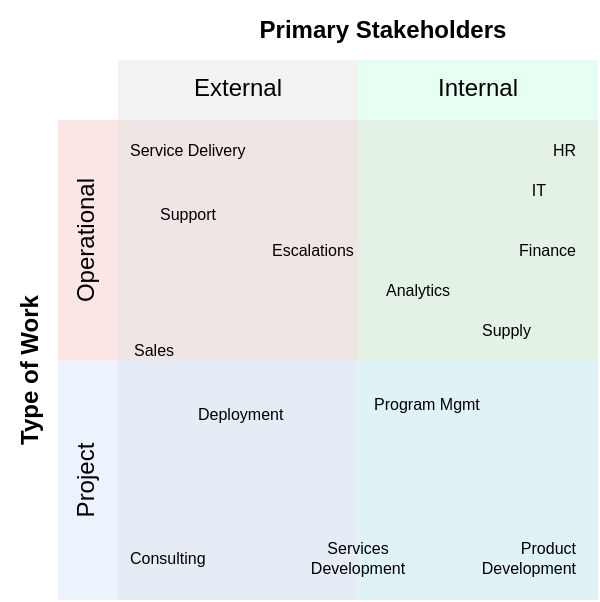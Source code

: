 <mxfile>
    <diagram id="bMn5LnBlrWfigoAngKUD" name="Page-1">
        <mxGraphModel dx="951" dy="660" grid="0" gridSize="10" guides="1" tooltips="1" connect="1" arrows="1" fold="1" page="1" pageScale="1" pageWidth="850" pageHeight="1100" math="0" shadow="0">
            <root>
                <mxCell id="0"/>
                <mxCell id="1" parent="0"/>
                <mxCell id="15" value="" style="group" parent="1" vertex="1" connectable="0">
                    <mxGeometry x="150" y="200" width="299" height="300" as="geometry"/>
                </mxCell>
                <mxCell id="6" value="Operational" style="rounded=0;whiteSpace=wrap;html=1;rotation=-90;verticalAlign=top;strokeColor=none;fillOpacity=50;fillColor=#f8cecc;" parent="15" vertex="1">
                    <mxGeometry x="104" y="-15" width="120" height="270" as="geometry"/>
                </mxCell>
                <mxCell id="8" value="External" style="rounded=0;whiteSpace=wrap;html=1;rotation=0;verticalAlign=top;strokeColor=none;fillColor=#E6E6E6;fillOpacity=50;" parent="15" vertex="1">
                    <mxGeometry x="59" y="30" width="120" height="270" as="geometry"/>
                </mxCell>
                <mxCell id="9" value="Internal" style="rounded=0;whiteSpace=wrap;html=1;rotation=0;verticalAlign=top;strokeColor=none;fillColor=#CCFFE6;fillOpacity=50;" parent="15" vertex="1">
                    <mxGeometry x="179" y="30" width="120" height="270" as="geometry"/>
                </mxCell>
                <mxCell id="12" value="Project" style="rounded=0;whiteSpace=wrap;html=1;rotation=-90;verticalAlign=top;strokeColor=none;fillOpacity=50;fillColor=#dae8fc;" parent="15" vertex="1">
                    <mxGeometry x="104" y="105" width="120" height="270" as="geometry"/>
                </mxCell>
                <mxCell id="13" value="Type of Work" style="text;html=1;strokeColor=none;fillColor=none;align=center;verticalAlign=middle;whiteSpace=wrap;rounded=0;rotation=-90;fontStyle=1" parent="15" vertex="1">
                    <mxGeometry x="-35" y="170" width="100" height="30" as="geometry"/>
                </mxCell>
                <mxCell id="14" value="Primary Stakeholders" style="text;html=1;strokeColor=none;fillColor=none;align=center;verticalAlign=middle;whiteSpace=wrap;rounded=0;rotation=0;fontStyle=1" parent="15" vertex="1">
                    <mxGeometry x="124" width="135" height="30" as="geometry"/>
                </mxCell>
                <mxCell id="16" value="Sales" style="text;html=1;strokeColor=none;fillColor=none;align=left;verticalAlign=middle;whiteSpace=wrap;rounded=0;fontSize=8;" parent="15" vertex="1">
                    <mxGeometry x="65" y="160" width="60" height="30" as="geometry"/>
                </mxCell>
                <mxCell id="25" value="Deployment&amp;nbsp;" style="text;html=1;strokeColor=none;fillColor=none;align=left;verticalAlign=middle;whiteSpace=wrap;rounded=0;fontSize=8;" parent="15" vertex="1">
                    <mxGeometry x="97" y="192" width="60" height="30" as="geometry"/>
                </mxCell>
                <mxCell id="26" value="Consulting&amp;nbsp;" style="text;html=1;strokeColor=none;fillColor=none;align=left;verticalAlign=middle;whiteSpace=wrap;rounded=0;fontSize=8;" parent="15" vertex="1">
                    <mxGeometry x="63" y="264" width="60" height="30" as="geometry"/>
                </mxCell>
                <mxCell id="27" value="Support" style="text;html=1;strokeColor=none;fillColor=none;align=left;verticalAlign=middle;whiteSpace=wrap;rounded=0;fontSize=8;" parent="15" vertex="1">
                    <mxGeometry x="78" y="92" width="60" height="30" as="geometry"/>
                </mxCell>
                <mxCell id="28" value="Supply" style="text;html=1;strokeColor=none;fillColor=none;align=left;verticalAlign=middle;whiteSpace=wrap;rounded=0;fontSize=8;" parent="15" vertex="1">
                    <mxGeometry x="239" y="150" width="60" height="30" as="geometry"/>
                </mxCell>
                <mxCell id="29" value="Escalations" style="text;html=1;strokeColor=none;fillColor=none;align=left;verticalAlign=middle;whiteSpace=wrap;rounded=0;fontSize=8;" parent="15" vertex="1">
                    <mxGeometry x="134" y="110" width="60" height="30" as="geometry"/>
                </mxCell>
                <mxCell id="30" value="Program Mgmt" style="text;html=1;strokeColor=none;fillColor=none;align=left;verticalAlign=middle;whiteSpace=wrap;rounded=0;fontSize=8;" parent="15" vertex="1">
                    <mxGeometry x="185" y="187" width="60" height="30" as="geometry"/>
                </mxCell>
                <mxCell id="31" value="Finance" style="text;html=1;strokeColor=none;fillColor=none;align=right;verticalAlign=middle;whiteSpace=wrap;rounded=0;fontSize=8;" parent="15" vertex="1">
                    <mxGeometry x="230" y="110" width="60" height="30" as="geometry"/>
                </mxCell>
                <mxCell id="32" value="Product Development" style="text;html=1;strokeColor=none;fillColor=none;align=right;verticalAlign=middle;whiteSpace=wrap;rounded=0;fontSize=8;" parent="15" vertex="1">
                    <mxGeometry x="230" y="264" width="60" height="30" as="geometry"/>
                </mxCell>
                <mxCell id="33" value="Services Development" style="text;html=1;strokeColor=none;fillColor=none;align=center;verticalAlign=middle;whiteSpace=wrap;rounded=0;fontSize=8;" parent="15" vertex="1">
                    <mxGeometry x="149" y="264" width="60" height="30" as="geometry"/>
                </mxCell>
                <mxCell id="36" value="Service Delivery" style="text;html=1;strokeColor=none;fillColor=none;align=left;verticalAlign=middle;whiteSpace=wrap;rounded=0;fontSize=8;" parent="15" vertex="1">
                    <mxGeometry x="63" y="60" width="71" height="30" as="geometry"/>
                </mxCell>
                <mxCell id="37" value="HR" style="text;html=1;strokeColor=none;fillColor=none;align=right;verticalAlign=middle;whiteSpace=wrap;rounded=0;fontSize=8;" parent="15" vertex="1">
                    <mxGeometry x="230" y="60" width="60" height="30" as="geometry"/>
                </mxCell>
                <mxCell id="38" value="IT" style="text;html=1;strokeColor=none;fillColor=none;align=right;verticalAlign=middle;whiteSpace=wrap;rounded=0;fontSize=8;" parent="15" vertex="1">
                    <mxGeometry x="215" y="80" width="60" height="30" as="geometry"/>
                </mxCell>
                <mxCell id="40" value="Analytics" style="text;html=1;strokeColor=none;fillColor=none;align=center;verticalAlign=middle;whiteSpace=wrap;rounded=0;fontSize=8;" parent="15" vertex="1">
                    <mxGeometry x="179" y="130" width="60" height="30" as="geometry"/>
                </mxCell>
            </root>
        </mxGraphModel>
    </diagram>
</mxfile>